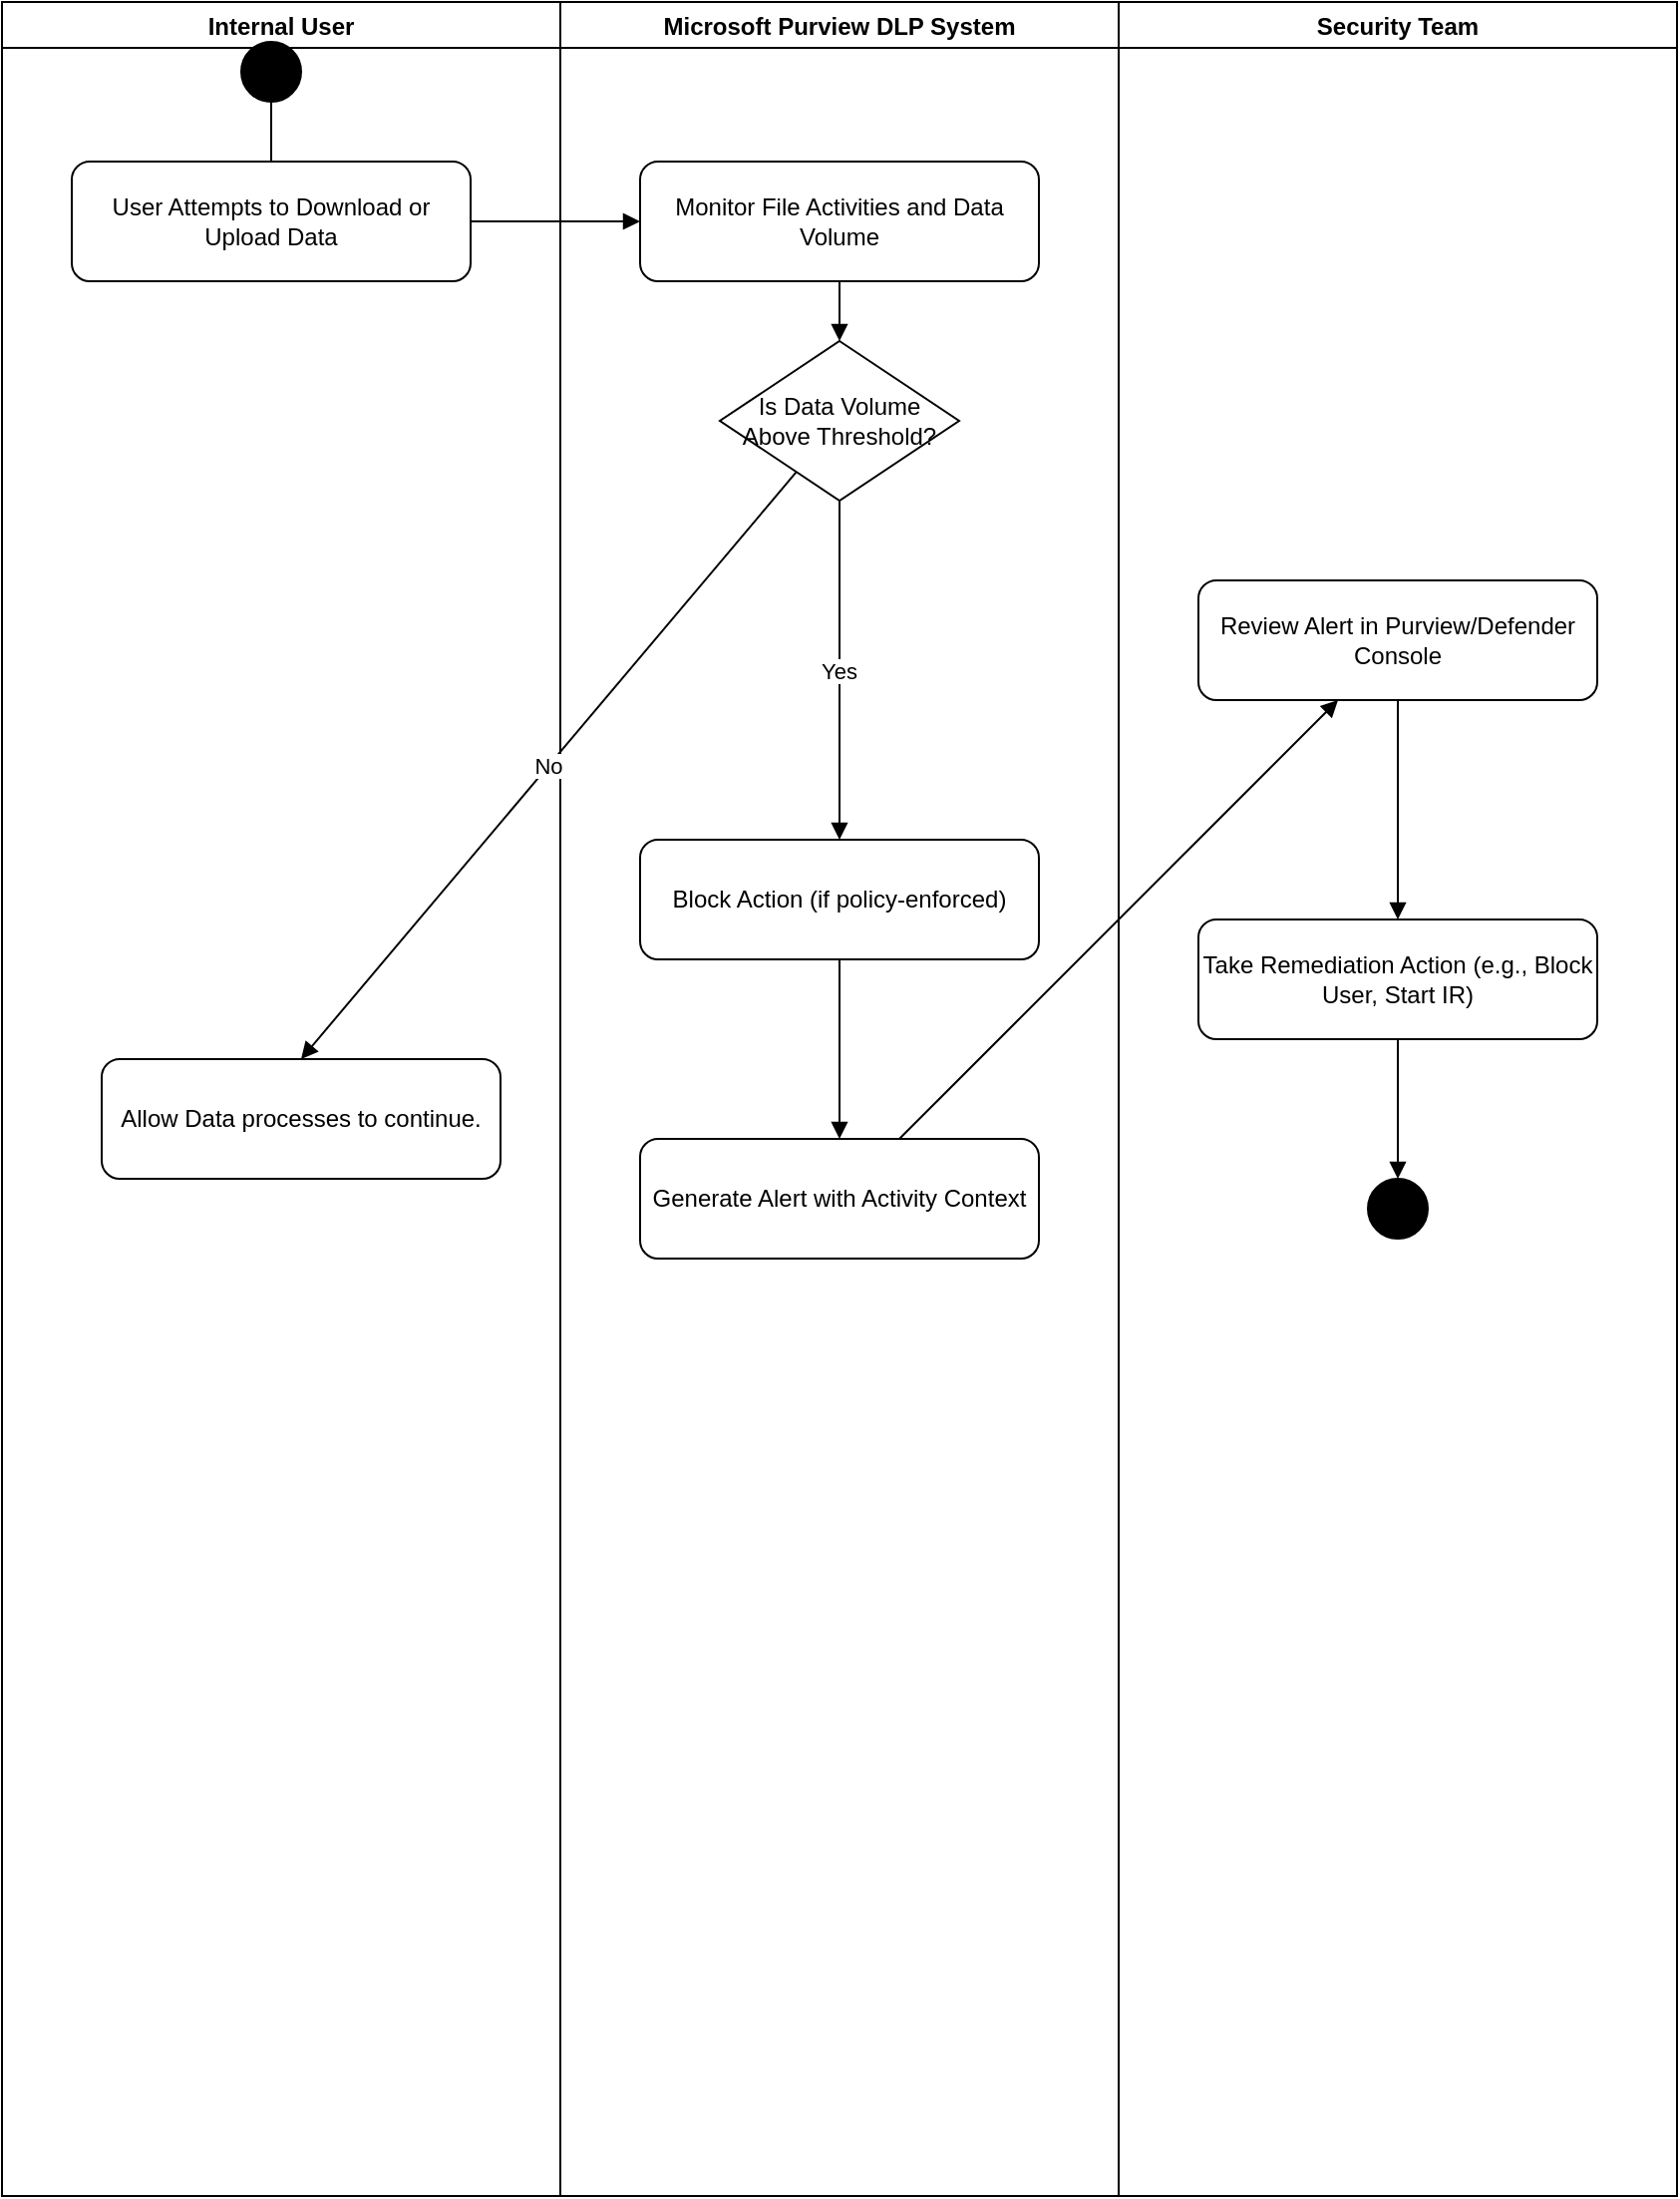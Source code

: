 <mxfile version="27.0.6">
  <diagram name="Detection of Mass Data Movement" id="0">
    <mxGraphModel dx="1426" dy="743" grid="1" gridSize="10" guides="1" tooltips="1" connect="1" arrows="1" fold="1" page="1" pageScale="1" pageWidth="850" pageHeight="1100" math="0" shadow="0">
      <root>
        <mxCell id="0" />
        <mxCell id="1" parent="0" />
        <mxCell id="2" value="Internal User" style="swimlane" parent="1" vertex="1">
          <mxGeometry width="280" height="1100" as="geometry" />
        </mxCell>
        <mxCell id="5" value="" style="ellipse;whiteSpace=wrap;html=1;aspect=fixed;fillColor=#000000;" parent="2" vertex="1">
          <mxGeometry x="120" y="20" width="30" height="30" as="geometry" />
        </mxCell>
        <mxCell id="6" value="User Attempts to Download or Upload Data" style="rounded=1;whiteSpace=wrap;html=1;" parent="2" vertex="1">
          <mxGeometry x="35" y="80" width="200" height="60" as="geometry" />
        </mxCell>
        <mxCell id="e1" style="endArrow=none;" parent="2" source="5" target="6" edge="1">
          <mxGeometry relative="1" as="geometry" />
        </mxCell>
        <mxCell id="e2" style="endArrow=block;" parent="2" source="6" target="7" edge="1">
          <mxGeometry relative="1" as="geometry" />
        </mxCell>
        <mxCell id="zl2QQ8cP3W-BMj3m4lmg-14" value="Allow Data processes to continue." style="rounded=1;whiteSpace=wrap;html=1;" vertex="1" parent="2">
          <mxGeometry x="50" y="530" width="200" height="60" as="geometry" />
        </mxCell>
        <mxCell id="3" value="Microsoft Purview DLP System" style="swimlane" parent="1" vertex="1">
          <mxGeometry x="280" width="280" height="1100" as="geometry" />
        </mxCell>
        <mxCell id="7" value="Monitor File Activities and Data Volume" style="rounded=1;whiteSpace=wrap;html=1;" parent="3" vertex="1">
          <mxGeometry x="40" y="80" width="200" height="60" as="geometry" />
        </mxCell>
        <mxCell id="8" value="Is Data Volume Above Threshold?" style="rhombus;whiteSpace=wrap;html=1;" parent="3" vertex="1">
          <mxGeometry x="80" y="170" width="120" height="80" as="geometry" />
        </mxCell>
        <mxCell id="10" value="Block Action (if policy-enforced)" style="rounded=1;whiteSpace=wrap;html=1;" parent="3" vertex="1">
          <mxGeometry x="40" y="420" width="200" height="60" as="geometry" />
        </mxCell>
        <mxCell id="11" value="Generate Alert with Activity Context" style="rounded=1;whiteSpace=wrap;html=1;" parent="3" vertex="1">
          <mxGeometry x="40" y="570" width="200" height="60" as="geometry" />
        </mxCell>
        <mxCell id="e3" style="endArrow=block;" parent="3" source="7" target="8" edge="1">
          <mxGeometry relative="1" as="geometry" />
        </mxCell>
        <mxCell id="e5" value="Yes" style="endArrow=block;entryX=0.5;entryY=0;entryDx=0;entryDy=0;" parent="3" source="8" target="10" edge="1">
          <mxGeometry relative="1" as="geometry">
            <mxPoint x="140" y="290" as="targetPoint" />
          </mxGeometry>
        </mxCell>
        <mxCell id="e8" style="endArrow=block;" parent="3" source="10" target="11" edge="1">
          <mxGeometry relative="1" as="geometry" />
        </mxCell>
        <mxCell id="e9" style="endArrow=block;" parent="3" source="11" target="12" edge="1">
          <mxGeometry relative="1" as="geometry" />
        </mxCell>
        <mxCell id="4" value="Security Team" style="swimlane" parent="1" vertex="1">
          <mxGeometry x="560" width="280" height="1100" as="geometry" />
        </mxCell>
        <mxCell id="12" value="Review Alert in Purview/Defender Console" style="rounded=1;whiteSpace=wrap;html=1;" parent="4" vertex="1">
          <mxGeometry x="40" y="290" width="200" height="60" as="geometry" />
        </mxCell>
        <mxCell id="13" value="Take Remediation Action (e.g., Block User, Start IR)" style="rounded=1;whiteSpace=wrap;html=1;" parent="4" vertex="1">
          <mxGeometry x="40" y="460" width="200" height="60" as="geometry" />
        </mxCell>
        <mxCell id="14" value="" style="ellipse;whiteSpace=wrap;html=1;aspect=fixed;fillColor=#000000;" parent="4" vertex="1">
          <mxGeometry x="125" y="590" width="30" height="30" as="geometry" />
        </mxCell>
        <mxCell id="e10" style="endArrow=block;" parent="4" source="12" target="13" edge="1">
          <mxGeometry relative="1" as="geometry" />
        </mxCell>
        <mxCell id="e11" style="endArrow=block;" parent="4" source="13" target="14" edge="1">
          <mxGeometry relative="1" as="geometry" />
        </mxCell>
        <mxCell id="e4" value="No" style="endArrow=block;entryX=0.5;entryY=0;entryDx=0;entryDy=0;" parent="1" source="8" target="zl2QQ8cP3W-BMj3m4lmg-14" edge="1">
          <mxGeometry relative="1" as="geometry" />
        </mxCell>
      </root>
    </mxGraphModel>
  </diagram>
</mxfile>

